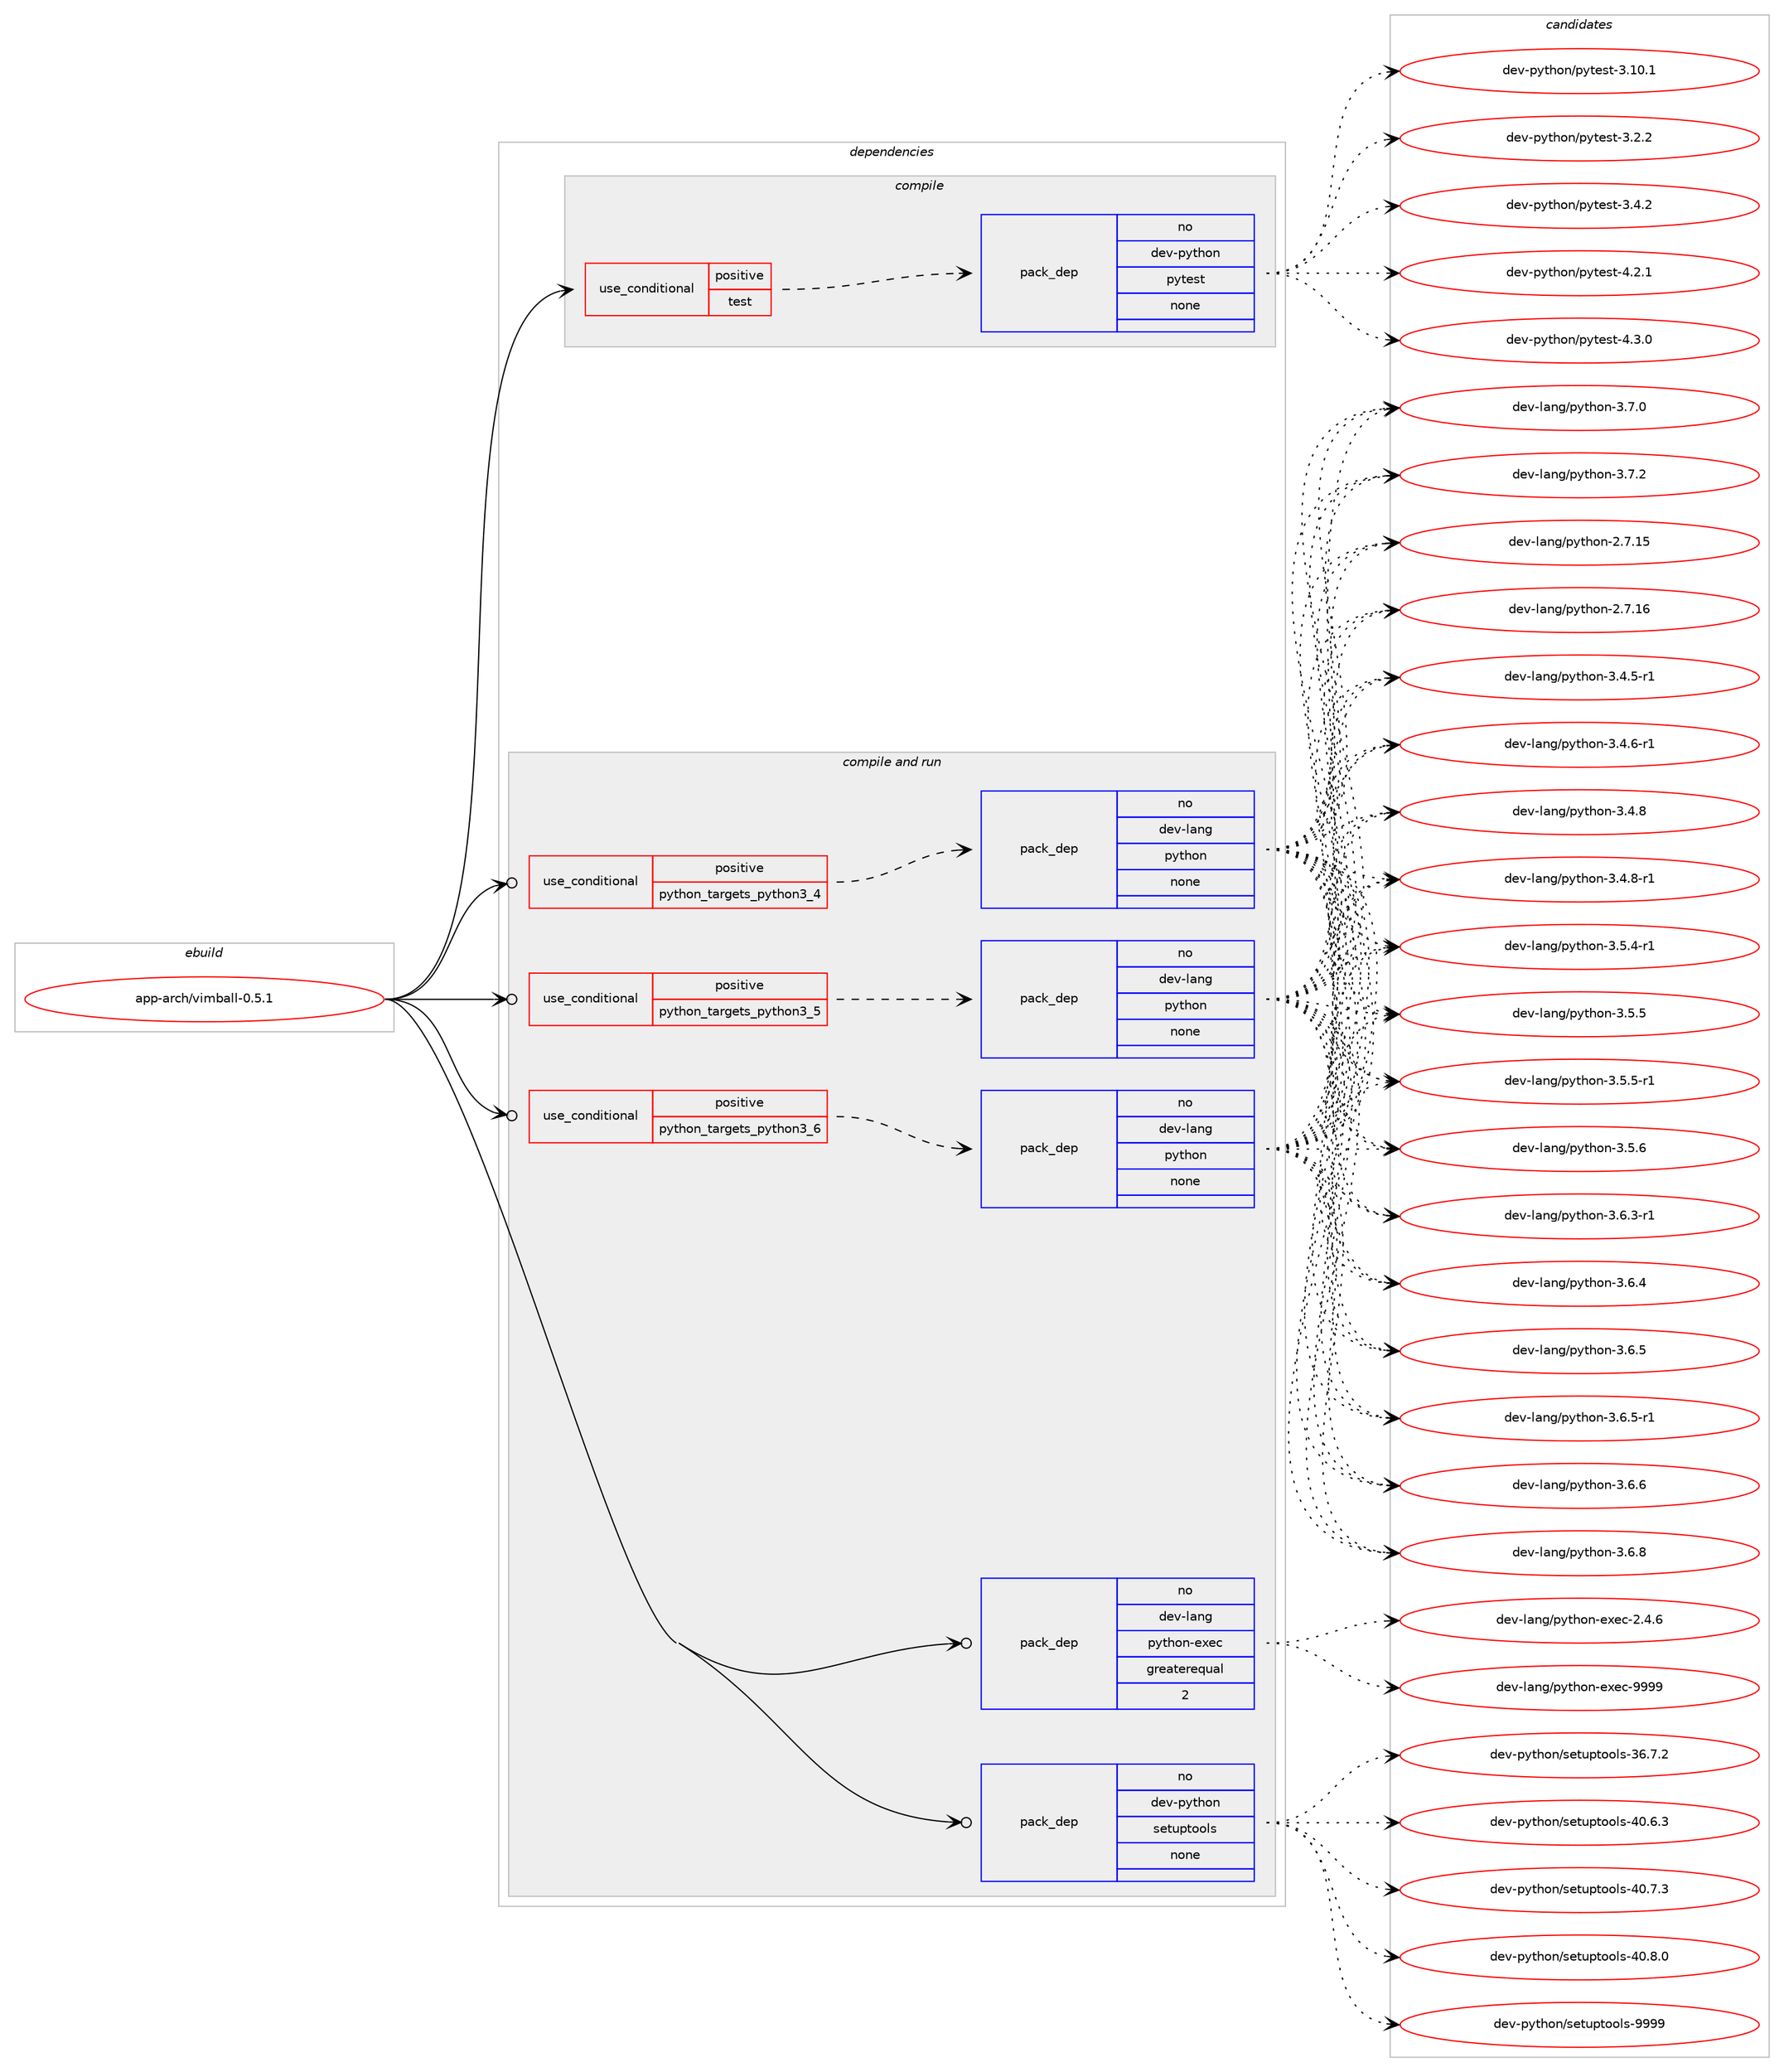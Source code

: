 digraph prolog {

# *************
# Graph options
# *************

newrank=true;
concentrate=true;
compound=true;
graph [rankdir=LR,fontname=Helvetica,fontsize=10,ranksep=1.5];#, ranksep=2.5, nodesep=0.2];
edge  [arrowhead=vee];
node  [fontname=Helvetica,fontsize=10];

# **********
# The ebuild
# **********

subgraph cluster_leftcol {
color=gray;
rank=same;
label=<<i>ebuild</i>>;
id [label="app-arch/vimball-0.5.1", color=red, width=4, href="../app-arch/vimball-0.5.1.svg"];
}

# ****************
# The dependencies
# ****************

subgraph cluster_midcol {
color=gray;
label=<<i>dependencies</i>>;
subgraph cluster_compile {
fillcolor="#eeeeee";
style=filled;
label=<<i>compile</i>>;
subgraph cond346701 {
dependency1271821 [label=<<TABLE BORDER="0" CELLBORDER="1" CELLSPACING="0" CELLPADDING="4"><TR><TD ROWSPAN="3" CELLPADDING="10">use_conditional</TD></TR><TR><TD>positive</TD></TR><TR><TD>test</TD></TR></TABLE>>, shape=none, color=red];
subgraph pack905382 {
dependency1271822 [label=<<TABLE BORDER="0" CELLBORDER="1" CELLSPACING="0" CELLPADDING="4" WIDTH="220"><TR><TD ROWSPAN="6" CELLPADDING="30">pack_dep</TD></TR><TR><TD WIDTH="110">no</TD></TR><TR><TD>dev-python</TD></TR><TR><TD>pytest</TD></TR><TR><TD>none</TD></TR><TR><TD></TD></TR></TABLE>>, shape=none, color=blue];
}
dependency1271821:e -> dependency1271822:w [weight=20,style="dashed",arrowhead="vee"];
}
id:e -> dependency1271821:w [weight=20,style="solid",arrowhead="vee"];
}
subgraph cluster_compileandrun {
fillcolor="#eeeeee";
style=filled;
label=<<i>compile and run</i>>;
subgraph cond346702 {
dependency1271823 [label=<<TABLE BORDER="0" CELLBORDER="1" CELLSPACING="0" CELLPADDING="4"><TR><TD ROWSPAN="3" CELLPADDING="10">use_conditional</TD></TR><TR><TD>positive</TD></TR><TR><TD>python_targets_python3_4</TD></TR></TABLE>>, shape=none, color=red];
subgraph pack905383 {
dependency1271824 [label=<<TABLE BORDER="0" CELLBORDER="1" CELLSPACING="0" CELLPADDING="4" WIDTH="220"><TR><TD ROWSPAN="6" CELLPADDING="30">pack_dep</TD></TR><TR><TD WIDTH="110">no</TD></TR><TR><TD>dev-lang</TD></TR><TR><TD>python</TD></TR><TR><TD>none</TD></TR><TR><TD></TD></TR></TABLE>>, shape=none, color=blue];
}
dependency1271823:e -> dependency1271824:w [weight=20,style="dashed",arrowhead="vee"];
}
id:e -> dependency1271823:w [weight=20,style="solid",arrowhead="odotvee"];
subgraph cond346703 {
dependency1271825 [label=<<TABLE BORDER="0" CELLBORDER="1" CELLSPACING="0" CELLPADDING="4"><TR><TD ROWSPAN="3" CELLPADDING="10">use_conditional</TD></TR><TR><TD>positive</TD></TR><TR><TD>python_targets_python3_5</TD></TR></TABLE>>, shape=none, color=red];
subgraph pack905384 {
dependency1271826 [label=<<TABLE BORDER="0" CELLBORDER="1" CELLSPACING="0" CELLPADDING="4" WIDTH="220"><TR><TD ROWSPAN="6" CELLPADDING="30">pack_dep</TD></TR><TR><TD WIDTH="110">no</TD></TR><TR><TD>dev-lang</TD></TR><TR><TD>python</TD></TR><TR><TD>none</TD></TR><TR><TD></TD></TR></TABLE>>, shape=none, color=blue];
}
dependency1271825:e -> dependency1271826:w [weight=20,style="dashed",arrowhead="vee"];
}
id:e -> dependency1271825:w [weight=20,style="solid",arrowhead="odotvee"];
subgraph cond346704 {
dependency1271827 [label=<<TABLE BORDER="0" CELLBORDER="1" CELLSPACING="0" CELLPADDING="4"><TR><TD ROWSPAN="3" CELLPADDING="10">use_conditional</TD></TR><TR><TD>positive</TD></TR><TR><TD>python_targets_python3_6</TD></TR></TABLE>>, shape=none, color=red];
subgraph pack905385 {
dependency1271828 [label=<<TABLE BORDER="0" CELLBORDER="1" CELLSPACING="0" CELLPADDING="4" WIDTH="220"><TR><TD ROWSPAN="6" CELLPADDING="30">pack_dep</TD></TR><TR><TD WIDTH="110">no</TD></TR><TR><TD>dev-lang</TD></TR><TR><TD>python</TD></TR><TR><TD>none</TD></TR><TR><TD></TD></TR></TABLE>>, shape=none, color=blue];
}
dependency1271827:e -> dependency1271828:w [weight=20,style="dashed",arrowhead="vee"];
}
id:e -> dependency1271827:w [weight=20,style="solid",arrowhead="odotvee"];
subgraph pack905386 {
dependency1271829 [label=<<TABLE BORDER="0" CELLBORDER="1" CELLSPACING="0" CELLPADDING="4" WIDTH="220"><TR><TD ROWSPAN="6" CELLPADDING="30">pack_dep</TD></TR><TR><TD WIDTH="110">no</TD></TR><TR><TD>dev-lang</TD></TR><TR><TD>python-exec</TD></TR><TR><TD>greaterequal</TD></TR><TR><TD>2</TD></TR></TABLE>>, shape=none, color=blue];
}
id:e -> dependency1271829:w [weight=20,style="solid",arrowhead="odotvee"];
subgraph pack905387 {
dependency1271830 [label=<<TABLE BORDER="0" CELLBORDER="1" CELLSPACING="0" CELLPADDING="4" WIDTH="220"><TR><TD ROWSPAN="6" CELLPADDING="30">pack_dep</TD></TR><TR><TD WIDTH="110">no</TD></TR><TR><TD>dev-python</TD></TR><TR><TD>setuptools</TD></TR><TR><TD>none</TD></TR><TR><TD></TD></TR></TABLE>>, shape=none, color=blue];
}
id:e -> dependency1271830:w [weight=20,style="solid",arrowhead="odotvee"];
}
subgraph cluster_run {
fillcolor="#eeeeee";
style=filled;
label=<<i>run</i>>;
}
}

# **************
# The candidates
# **************

subgraph cluster_choices {
rank=same;
color=gray;
label=<<i>candidates</i>>;

subgraph choice905382 {
color=black;
nodesep=1;
choice100101118451121211161041111104711212111610111511645514649484649 [label="dev-python/pytest-3.10.1", color=red, width=4,href="../dev-python/pytest-3.10.1.svg"];
choice1001011184511212111610411111047112121116101115116455146504650 [label="dev-python/pytest-3.2.2", color=red, width=4,href="../dev-python/pytest-3.2.2.svg"];
choice1001011184511212111610411111047112121116101115116455146524650 [label="dev-python/pytest-3.4.2", color=red, width=4,href="../dev-python/pytest-3.4.2.svg"];
choice1001011184511212111610411111047112121116101115116455246504649 [label="dev-python/pytest-4.2.1", color=red, width=4,href="../dev-python/pytest-4.2.1.svg"];
choice1001011184511212111610411111047112121116101115116455246514648 [label="dev-python/pytest-4.3.0", color=red, width=4,href="../dev-python/pytest-4.3.0.svg"];
dependency1271822:e -> choice100101118451121211161041111104711212111610111511645514649484649:w [style=dotted,weight="100"];
dependency1271822:e -> choice1001011184511212111610411111047112121116101115116455146504650:w [style=dotted,weight="100"];
dependency1271822:e -> choice1001011184511212111610411111047112121116101115116455146524650:w [style=dotted,weight="100"];
dependency1271822:e -> choice1001011184511212111610411111047112121116101115116455246504649:w [style=dotted,weight="100"];
dependency1271822:e -> choice1001011184511212111610411111047112121116101115116455246514648:w [style=dotted,weight="100"];
}
subgraph choice905383 {
color=black;
nodesep=1;
choice10010111845108971101034711212111610411111045504655464953 [label="dev-lang/python-2.7.15", color=red, width=4,href="../dev-lang/python-2.7.15.svg"];
choice10010111845108971101034711212111610411111045504655464954 [label="dev-lang/python-2.7.16", color=red, width=4,href="../dev-lang/python-2.7.16.svg"];
choice1001011184510897110103471121211161041111104551465246534511449 [label="dev-lang/python-3.4.5-r1", color=red, width=4,href="../dev-lang/python-3.4.5-r1.svg"];
choice1001011184510897110103471121211161041111104551465246544511449 [label="dev-lang/python-3.4.6-r1", color=red, width=4,href="../dev-lang/python-3.4.6-r1.svg"];
choice100101118451089711010347112121116104111110455146524656 [label="dev-lang/python-3.4.8", color=red, width=4,href="../dev-lang/python-3.4.8.svg"];
choice1001011184510897110103471121211161041111104551465246564511449 [label="dev-lang/python-3.4.8-r1", color=red, width=4,href="../dev-lang/python-3.4.8-r1.svg"];
choice1001011184510897110103471121211161041111104551465346524511449 [label="dev-lang/python-3.5.4-r1", color=red, width=4,href="../dev-lang/python-3.5.4-r1.svg"];
choice100101118451089711010347112121116104111110455146534653 [label="dev-lang/python-3.5.5", color=red, width=4,href="../dev-lang/python-3.5.5.svg"];
choice1001011184510897110103471121211161041111104551465346534511449 [label="dev-lang/python-3.5.5-r1", color=red, width=4,href="../dev-lang/python-3.5.5-r1.svg"];
choice100101118451089711010347112121116104111110455146534654 [label="dev-lang/python-3.5.6", color=red, width=4,href="../dev-lang/python-3.5.6.svg"];
choice1001011184510897110103471121211161041111104551465446514511449 [label="dev-lang/python-3.6.3-r1", color=red, width=4,href="../dev-lang/python-3.6.3-r1.svg"];
choice100101118451089711010347112121116104111110455146544652 [label="dev-lang/python-3.6.4", color=red, width=4,href="../dev-lang/python-3.6.4.svg"];
choice100101118451089711010347112121116104111110455146544653 [label="dev-lang/python-3.6.5", color=red, width=4,href="../dev-lang/python-3.6.5.svg"];
choice1001011184510897110103471121211161041111104551465446534511449 [label="dev-lang/python-3.6.5-r1", color=red, width=4,href="../dev-lang/python-3.6.5-r1.svg"];
choice100101118451089711010347112121116104111110455146544654 [label="dev-lang/python-3.6.6", color=red, width=4,href="../dev-lang/python-3.6.6.svg"];
choice100101118451089711010347112121116104111110455146544656 [label="dev-lang/python-3.6.8", color=red, width=4,href="../dev-lang/python-3.6.8.svg"];
choice100101118451089711010347112121116104111110455146554648 [label="dev-lang/python-3.7.0", color=red, width=4,href="../dev-lang/python-3.7.0.svg"];
choice100101118451089711010347112121116104111110455146554650 [label="dev-lang/python-3.7.2", color=red, width=4,href="../dev-lang/python-3.7.2.svg"];
dependency1271824:e -> choice10010111845108971101034711212111610411111045504655464953:w [style=dotted,weight="100"];
dependency1271824:e -> choice10010111845108971101034711212111610411111045504655464954:w [style=dotted,weight="100"];
dependency1271824:e -> choice1001011184510897110103471121211161041111104551465246534511449:w [style=dotted,weight="100"];
dependency1271824:e -> choice1001011184510897110103471121211161041111104551465246544511449:w [style=dotted,weight="100"];
dependency1271824:e -> choice100101118451089711010347112121116104111110455146524656:w [style=dotted,weight="100"];
dependency1271824:e -> choice1001011184510897110103471121211161041111104551465246564511449:w [style=dotted,weight="100"];
dependency1271824:e -> choice1001011184510897110103471121211161041111104551465346524511449:w [style=dotted,weight="100"];
dependency1271824:e -> choice100101118451089711010347112121116104111110455146534653:w [style=dotted,weight="100"];
dependency1271824:e -> choice1001011184510897110103471121211161041111104551465346534511449:w [style=dotted,weight="100"];
dependency1271824:e -> choice100101118451089711010347112121116104111110455146534654:w [style=dotted,weight="100"];
dependency1271824:e -> choice1001011184510897110103471121211161041111104551465446514511449:w [style=dotted,weight="100"];
dependency1271824:e -> choice100101118451089711010347112121116104111110455146544652:w [style=dotted,weight="100"];
dependency1271824:e -> choice100101118451089711010347112121116104111110455146544653:w [style=dotted,weight="100"];
dependency1271824:e -> choice1001011184510897110103471121211161041111104551465446534511449:w [style=dotted,weight="100"];
dependency1271824:e -> choice100101118451089711010347112121116104111110455146544654:w [style=dotted,weight="100"];
dependency1271824:e -> choice100101118451089711010347112121116104111110455146544656:w [style=dotted,weight="100"];
dependency1271824:e -> choice100101118451089711010347112121116104111110455146554648:w [style=dotted,weight="100"];
dependency1271824:e -> choice100101118451089711010347112121116104111110455146554650:w [style=dotted,weight="100"];
}
subgraph choice905384 {
color=black;
nodesep=1;
choice10010111845108971101034711212111610411111045504655464953 [label="dev-lang/python-2.7.15", color=red, width=4,href="../dev-lang/python-2.7.15.svg"];
choice10010111845108971101034711212111610411111045504655464954 [label="dev-lang/python-2.7.16", color=red, width=4,href="../dev-lang/python-2.7.16.svg"];
choice1001011184510897110103471121211161041111104551465246534511449 [label="dev-lang/python-3.4.5-r1", color=red, width=4,href="../dev-lang/python-3.4.5-r1.svg"];
choice1001011184510897110103471121211161041111104551465246544511449 [label="dev-lang/python-3.4.6-r1", color=red, width=4,href="../dev-lang/python-3.4.6-r1.svg"];
choice100101118451089711010347112121116104111110455146524656 [label="dev-lang/python-3.4.8", color=red, width=4,href="../dev-lang/python-3.4.8.svg"];
choice1001011184510897110103471121211161041111104551465246564511449 [label="dev-lang/python-3.4.8-r1", color=red, width=4,href="../dev-lang/python-3.4.8-r1.svg"];
choice1001011184510897110103471121211161041111104551465346524511449 [label="dev-lang/python-3.5.4-r1", color=red, width=4,href="../dev-lang/python-3.5.4-r1.svg"];
choice100101118451089711010347112121116104111110455146534653 [label="dev-lang/python-3.5.5", color=red, width=4,href="../dev-lang/python-3.5.5.svg"];
choice1001011184510897110103471121211161041111104551465346534511449 [label="dev-lang/python-3.5.5-r1", color=red, width=4,href="../dev-lang/python-3.5.5-r1.svg"];
choice100101118451089711010347112121116104111110455146534654 [label="dev-lang/python-3.5.6", color=red, width=4,href="../dev-lang/python-3.5.6.svg"];
choice1001011184510897110103471121211161041111104551465446514511449 [label="dev-lang/python-3.6.3-r1", color=red, width=4,href="../dev-lang/python-3.6.3-r1.svg"];
choice100101118451089711010347112121116104111110455146544652 [label="dev-lang/python-3.6.4", color=red, width=4,href="../dev-lang/python-3.6.4.svg"];
choice100101118451089711010347112121116104111110455146544653 [label="dev-lang/python-3.6.5", color=red, width=4,href="../dev-lang/python-3.6.5.svg"];
choice1001011184510897110103471121211161041111104551465446534511449 [label="dev-lang/python-3.6.5-r1", color=red, width=4,href="../dev-lang/python-3.6.5-r1.svg"];
choice100101118451089711010347112121116104111110455146544654 [label="dev-lang/python-3.6.6", color=red, width=4,href="../dev-lang/python-3.6.6.svg"];
choice100101118451089711010347112121116104111110455146544656 [label="dev-lang/python-3.6.8", color=red, width=4,href="../dev-lang/python-3.6.8.svg"];
choice100101118451089711010347112121116104111110455146554648 [label="dev-lang/python-3.7.0", color=red, width=4,href="../dev-lang/python-3.7.0.svg"];
choice100101118451089711010347112121116104111110455146554650 [label="dev-lang/python-3.7.2", color=red, width=4,href="../dev-lang/python-3.7.2.svg"];
dependency1271826:e -> choice10010111845108971101034711212111610411111045504655464953:w [style=dotted,weight="100"];
dependency1271826:e -> choice10010111845108971101034711212111610411111045504655464954:w [style=dotted,weight="100"];
dependency1271826:e -> choice1001011184510897110103471121211161041111104551465246534511449:w [style=dotted,weight="100"];
dependency1271826:e -> choice1001011184510897110103471121211161041111104551465246544511449:w [style=dotted,weight="100"];
dependency1271826:e -> choice100101118451089711010347112121116104111110455146524656:w [style=dotted,weight="100"];
dependency1271826:e -> choice1001011184510897110103471121211161041111104551465246564511449:w [style=dotted,weight="100"];
dependency1271826:e -> choice1001011184510897110103471121211161041111104551465346524511449:w [style=dotted,weight="100"];
dependency1271826:e -> choice100101118451089711010347112121116104111110455146534653:w [style=dotted,weight="100"];
dependency1271826:e -> choice1001011184510897110103471121211161041111104551465346534511449:w [style=dotted,weight="100"];
dependency1271826:e -> choice100101118451089711010347112121116104111110455146534654:w [style=dotted,weight="100"];
dependency1271826:e -> choice1001011184510897110103471121211161041111104551465446514511449:w [style=dotted,weight="100"];
dependency1271826:e -> choice100101118451089711010347112121116104111110455146544652:w [style=dotted,weight="100"];
dependency1271826:e -> choice100101118451089711010347112121116104111110455146544653:w [style=dotted,weight="100"];
dependency1271826:e -> choice1001011184510897110103471121211161041111104551465446534511449:w [style=dotted,weight="100"];
dependency1271826:e -> choice100101118451089711010347112121116104111110455146544654:w [style=dotted,weight="100"];
dependency1271826:e -> choice100101118451089711010347112121116104111110455146544656:w [style=dotted,weight="100"];
dependency1271826:e -> choice100101118451089711010347112121116104111110455146554648:w [style=dotted,weight="100"];
dependency1271826:e -> choice100101118451089711010347112121116104111110455146554650:w [style=dotted,weight="100"];
}
subgraph choice905385 {
color=black;
nodesep=1;
choice10010111845108971101034711212111610411111045504655464953 [label="dev-lang/python-2.7.15", color=red, width=4,href="../dev-lang/python-2.7.15.svg"];
choice10010111845108971101034711212111610411111045504655464954 [label="dev-lang/python-2.7.16", color=red, width=4,href="../dev-lang/python-2.7.16.svg"];
choice1001011184510897110103471121211161041111104551465246534511449 [label="dev-lang/python-3.4.5-r1", color=red, width=4,href="../dev-lang/python-3.4.5-r1.svg"];
choice1001011184510897110103471121211161041111104551465246544511449 [label="dev-lang/python-3.4.6-r1", color=red, width=4,href="../dev-lang/python-3.4.6-r1.svg"];
choice100101118451089711010347112121116104111110455146524656 [label="dev-lang/python-3.4.8", color=red, width=4,href="../dev-lang/python-3.4.8.svg"];
choice1001011184510897110103471121211161041111104551465246564511449 [label="dev-lang/python-3.4.8-r1", color=red, width=4,href="../dev-lang/python-3.4.8-r1.svg"];
choice1001011184510897110103471121211161041111104551465346524511449 [label="dev-lang/python-3.5.4-r1", color=red, width=4,href="../dev-lang/python-3.5.4-r1.svg"];
choice100101118451089711010347112121116104111110455146534653 [label="dev-lang/python-3.5.5", color=red, width=4,href="../dev-lang/python-3.5.5.svg"];
choice1001011184510897110103471121211161041111104551465346534511449 [label="dev-lang/python-3.5.5-r1", color=red, width=4,href="../dev-lang/python-3.5.5-r1.svg"];
choice100101118451089711010347112121116104111110455146534654 [label="dev-lang/python-3.5.6", color=red, width=4,href="../dev-lang/python-3.5.6.svg"];
choice1001011184510897110103471121211161041111104551465446514511449 [label="dev-lang/python-3.6.3-r1", color=red, width=4,href="../dev-lang/python-3.6.3-r1.svg"];
choice100101118451089711010347112121116104111110455146544652 [label="dev-lang/python-3.6.4", color=red, width=4,href="../dev-lang/python-3.6.4.svg"];
choice100101118451089711010347112121116104111110455146544653 [label="dev-lang/python-3.6.5", color=red, width=4,href="../dev-lang/python-3.6.5.svg"];
choice1001011184510897110103471121211161041111104551465446534511449 [label="dev-lang/python-3.6.5-r1", color=red, width=4,href="../dev-lang/python-3.6.5-r1.svg"];
choice100101118451089711010347112121116104111110455146544654 [label="dev-lang/python-3.6.6", color=red, width=4,href="../dev-lang/python-3.6.6.svg"];
choice100101118451089711010347112121116104111110455146544656 [label="dev-lang/python-3.6.8", color=red, width=4,href="../dev-lang/python-3.6.8.svg"];
choice100101118451089711010347112121116104111110455146554648 [label="dev-lang/python-3.7.0", color=red, width=4,href="../dev-lang/python-3.7.0.svg"];
choice100101118451089711010347112121116104111110455146554650 [label="dev-lang/python-3.7.2", color=red, width=4,href="../dev-lang/python-3.7.2.svg"];
dependency1271828:e -> choice10010111845108971101034711212111610411111045504655464953:w [style=dotted,weight="100"];
dependency1271828:e -> choice10010111845108971101034711212111610411111045504655464954:w [style=dotted,weight="100"];
dependency1271828:e -> choice1001011184510897110103471121211161041111104551465246534511449:w [style=dotted,weight="100"];
dependency1271828:e -> choice1001011184510897110103471121211161041111104551465246544511449:w [style=dotted,weight="100"];
dependency1271828:e -> choice100101118451089711010347112121116104111110455146524656:w [style=dotted,weight="100"];
dependency1271828:e -> choice1001011184510897110103471121211161041111104551465246564511449:w [style=dotted,weight="100"];
dependency1271828:e -> choice1001011184510897110103471121211161041111104551465346524511449:w [style=dotted,weight="100"];
dependency1271828:e -> choice100101118451089711010347112121116104111110455146534653:w [style=dotted,weight="100"];
dependency1271828:e -> choice1001011184510897110103471121211161041111104551465346534511449:w [style=dotted,weight="100"];
dependency1271828:e -> choice100101118451089711010347112121116104111110455146534654:w [style=dotted,weight="100"];
dependency1271828:e -> choice1001011184510897110103471121211161041111104551465446514511449:w [style=dotted,weight="100"];
dependency1271828:e -> choice100101118451089711010347112121116104111110455146544652:w [style=dotted,weight="100"];
dependency1271828:e -> choice100101118451089711010347112121116104111110455146544653:w [style=dotted,weight="100"];
dependency1271828:e -> choice1001011184510897110103471121211161041111104551465446534511449:w [style=dotted,weight="100"];
dependency1271828:e -> choice100101118451089711010347112121116104111110455146544654:w [style=dotted,weight="100"];
dependency1271828:e -> choice100101118451089711010347112121116104111110455146544656:w [style=dotted,weight="100"];
dependency1271828:e -> choice100101118451089711010347112121116104111110455146554648:w [style=dotted,weight="100"];
dependency1271828:e -> choice100101118451089711010347112121116104111110455146554650:w [style=dotted,weight="100"];
}
subgraph choice905386 {
color=black;
nodesep=1;
choice1001011184510897110103471121211161041111104510112010199455046524654 [label="dev-lang/python-exec-2.4.6", color=red, width=4,href="../dev-lang/python-exec-2.4.6.svg"];
choice10010111845108971101034711212111610411111045101120101994557575757 [label="dev-lang/python-exec-9999", color=red, width=4,href="../dev-lang/python-exec-9999.svg"];
dependency1271829:e -> choice1001011184510897110103471121211161041111104510112010199455046524654:w [style=dotted,weight="100"];
dependency1271829:e -> choice10010111845108971101034711212111610411111045101120101994557575757:w [style=dotted,weight="100"];
}
subgraph choice905387 {
color=black;
nodesep=1;
choice100101118451121211161041111104711510111611711211611111110811545515446554650 [label="dev-python/setuptools-36.7.2", color=red, width=4,href="../dev-python/setuptools-36.7.2.svg"];
choice100101118451121211161041111104711510111611711211611111110811545524846544651 [label="dev-python/setuptools-40.6.3", color=red, width=4,href="../dev-python/setuptools-40.6.3.svg"];
choice100101118451121211161041111104711510111611711211611111110811545524846554651 [label="dev-python/setuptools-40.7.3", color=red, width=4,href="../dev-python/setuptools-40.7.3.svg"];
choice100101118451121211161041111104711510111611711211611111110811545524846564648 [label="dev-python/setuptools-40.8.0", color=red, width=4,href="../dev-python/setuptools-40.8.0.svg"];
choice10010111845112121116104111110471151011161171121161111111081154557575757 [label="dev-python/setuptools-9999", color=red, width=4,href="../dev-python/setuptools-9999.svg"];
dependency1271830:e -> choice100101118451121211161041111104711510111611711211611111110811545515446554650:w [style=dotted,weight="100"];
dependency1271830:e -> choice100101118451121211161041111104711510111611711211611111110811545524846544651:w [style=dotted,weight="100"];
dependency1271830:e -> choice100101118451121211161041111104711510111611711211611111110811545524846554651:w [style=dotted,weight="100"];
dependency1271830:e -> choice100101118451121211161041111104711510111611711211611111110811545524846564648:w [style=dotted,weight="100"];
dependency1271830:e -> choice10010111845112121116104111110471151011161171121161111111081154557575757:w [style=dotted,weight="100"];
}
}

}
